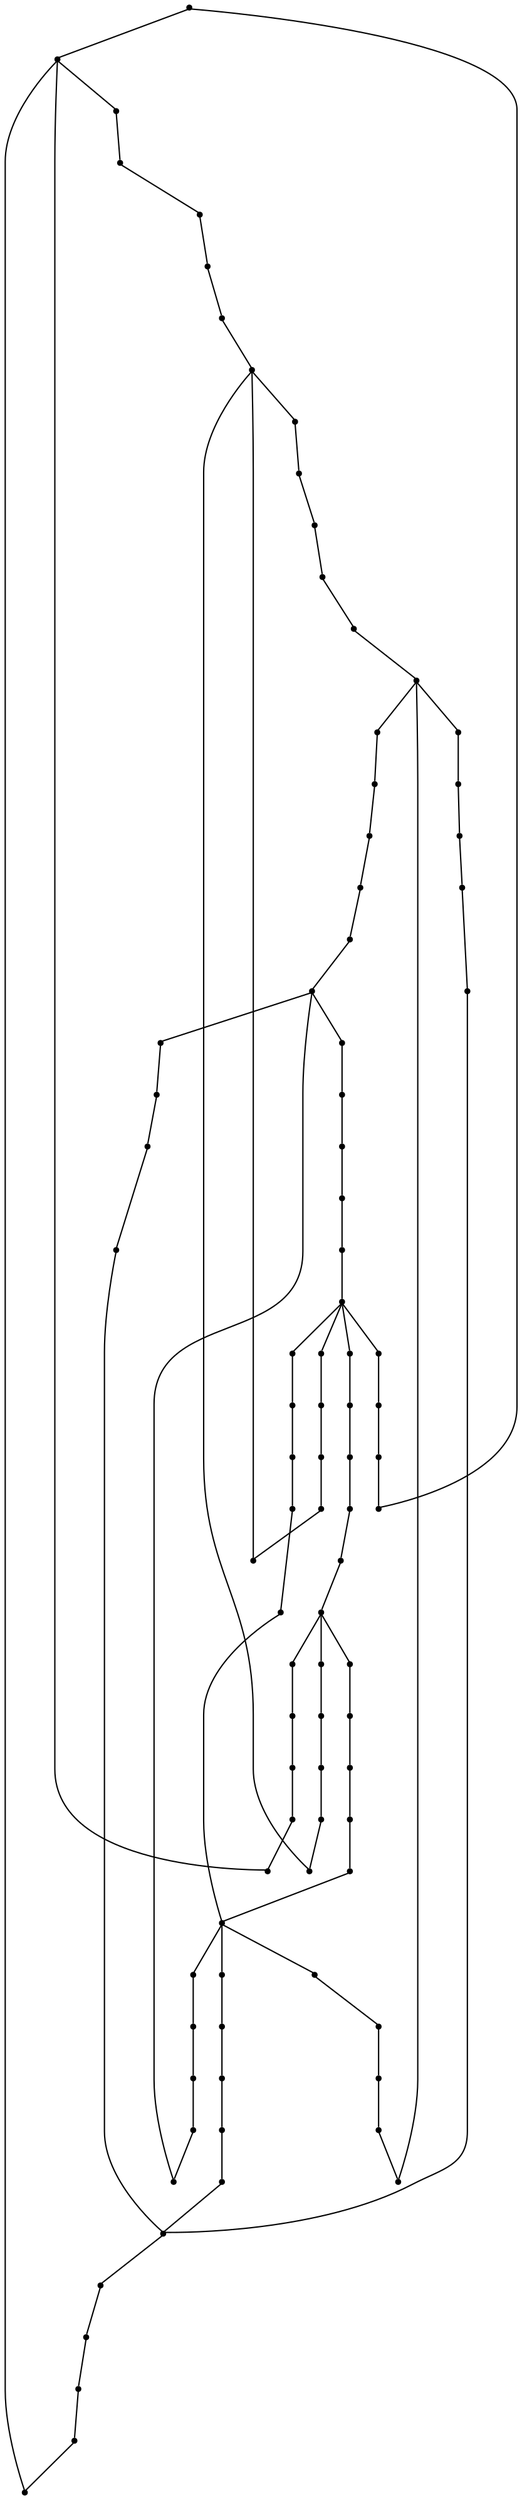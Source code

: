 graph {
  node [shape=point,comment="{\"directed\":false,\"doi\":\"10.1007/978-3-031-49275-4_1\",\"figure\":\"1\"}"]

  v0 [pos="976.5180466777188,1580.6951057074389"]
  v1 [pos="1162.535248004553,1622.159523705086"]
  v2 [pos="922.4760945403839,1560.4837748484038"]
  v3 [pos="905.4900384628314,1699.0124972655476"]
  v4 [pos="908.0321126371405,1618.0880708072627"]
  v5 [pos="893.3839483246692,1788.7964622040201"]
  v6 [pos="883.6407401997433,1901.0505816796951"]
  v7 [pos="896.9511949691039,1588.8296179348195"]
  v8 [pos="889.5875290228512,1551.4491160121179"]
  v9 [pos="883.6407401997433,1343.2684657304771"]
  v10 [pos="876.1520594242966,1579.7657087848788"]
  v11 [pos="813.5212832969237,1591.4049172892032"]
  v12 [pos="740.1261962332319,1601.0896961402846"]
  v13 [pos="604.74632777756,1622.159523705086"]
  v14 [pos="1098.5458099504378,1776.6489341184874"]
  v15 [pos="1080.8471502699538,1819.3634850866824"]
  v16 [pos="1106.276253889972,1757.9752795307536"]
  v17 [pos="1119.3324821653762,1726.453996958925"]
  v18 [pos="1133.413882910906,1692.4489812319794"]
  v19 [pos="1144.2780912514284,1666.2409545478945"]
  v20 [pos="1144.5239240742485,1578.686499386296"]
  v21 [pos="1134.8974006957983,1555.4372055160252"]
  v22 [pos="1119.7492406549684,1518.8693536118185"]
  v23 [pos="1108.1223528325775,1490.8026602578902"]
  v24 [pos="1097.4164796521231,1464.957210287847"]
  v25 [pos="1080.8471502699538,1424.955435148213"]
  v26 [pos="949.1053341618233,1873.9298816219439"]
  v27 [pos="973.4008788537499,1863.8742596638313"]
  v28 [pos="999.1466845881123,1853.2060343975672"]
  v29 [pos="1024.9340771476493,1842.5252187789042"]
  v30 [pos="1044.3371925703168,1834.4865967102003"]
  v31 [pos="1047.1626167338877,1410.999283864242"]
  v32 [pos="1022.5462048862576,1400.8019886478191"]
  v33 [pos="991.4162406485782,1387.9125199976702"]
  v34 [pos="956.9357390939786,1373.6312451186632"]
  v35 [pos="935.0447904172984,1364.5674631439992"]
  v36 [pos="729.9037857925346,1714.427285386314"]
  v37 [pos="686.4343619237416,1819.3634850866824"]
  v38 [pos="764.2092284332119,1631.5942123744194"]
  v39 [pos="791.9553350230974,1564.6093408264883"]
  v40 [pos="812.2460175799922,1515.6397374585058"]
  v41 [pos="848.6643761639355,1427.7059184463333"]
  v42 [pos="1041.4867145701728,1519.948690185678"]
  v43 [pos="1015.9576817517425,1581.6159818864558"]
  v44 [pos="985.8362298187518,1654.3017395656939"]
  v45 [pos="951.6516051717006,1736.851338885691"]
  v46 [pos="923.7013161725871,1804.3404604059742"]
  v47 [pos="733.6668847634788,1838.9247595185602"]
  v48 [pos="760.058558056399,1849.8638681243224"]
  v49 [pos="791.8177932756169,1863.0156993704268"]
  v50 [pos="817.1718307685426,1873.5173250241355"]
  v51 [pos="842.3466761003956,1883.9437900892794"]
  v52 [pos="923.201193267393,1661.715295149124"]
  v53 [pos="897.2595987949387,1635.7781518045367"]
  v54 [pos="867.1881273582586,1605.707048913599"]
  v55 [pos="829.9738961384083,1568.4932737787294"]
  v56 [pos="769.7809727687377,1508.2968913289542"]
  v57 [pos="686.4343619237417,1424.955435148213"]
  v58 [pos="1061.1190026502236,1580.1533390284426"]
  v59 [pos="991.803812054447,1551.4407224438519"]
  v60 [pos="905.4775751329626,1515.6855205581392"]
  v61 [pos="867.8924326726806,1500.1207927860733"]
  v62 [pos="798.8814490671707,1471.5289927144045"]
  v63 [pos="831.9950539949363,1364.6633533026761"]
  v64 [pos="799.4523458812625,1378.140371731455"]
  v65 [pos="774.6692052024285,1388.4085035770331"]
  v66 [pos="751.1112861557978,1398.1681886661258"]
  v67 [pos="730.0162737034423,1406.9028410245355"]
  v68 [pos="623.5409656312763,1667.52453461623"]
  v69 [pos="633.6967989986439,1692.0488878112935"]
  v70 [pos="646.9572096832762,1724.0661539624848"]
  v71 [pos="659.0133193251279,1753.1745400083519"]
  v72 [pos="668.8982024446847,1777.032240402641"]
  v73 [pos="1002.7430547278527,1503.054472070366"]
  v74 [pos="954.5895808345967,1551.2073558109978"]
  v75 [pos="921.5468134041466,1584.245585084016"]
  v76 [pos="833.1743647895615,1672.6126902641088"]
  v77 [pos="984.3776386935973,1779.4076202219585"]
  v78 [pos="919.1422173889005,1752.386943519379"]
  v79 [pos="866.7297184550744,1730.6712563115534"]
  v80 [pos="768.6515788820052,1690.05287184255"]
  v81 [pos="688.8055740196965,1656.9771258628875"]
  v82 [pos="809.787307821285,1417.120992986347"]
  v83 [pos="756.9831042344399,1469.9162830298146"]
  v84 [pos="710.7548968638234,1516.1522538238473"]
  v85 [pos="672.1987592652944,1554.699588910819"]
  v86 [pos="649.803490847852,1577.1029128400842"]
  v87 [pos="670.7610251411447,1462.7985371401278"]
  v88 [pos="660.8386248551462,1486.7396645159715"]
  v89 [pos="652.7248063453114,1506.338392066855"]
  v90 [pos="645.5153423119762,1523.7367329792423"]
  v91 [pos="632.7216070248288,1554.632949065797"]

  v0 -- v1 [id="-1",pos="976.5180466777188,1580.6951057074389 997.2213544770552,1592.2676107791026 1037.1485855379865,1614.8334647120669 1162.535248004553,1622.159523705086"]
  v13 -- v91 [id="-2",pos="604.74632777756,1622.159523705086 632.7216070248288,1554.632949065797 632.7216070248288,1554.632949065797 632.7216070248288,1554.632949065797"]
  v91 -- v90 [id="-3",pos="632.7216070248288,1554.632949065797 645.5153423119762,1523.7367329792423 645.5153423119762,1523.7367329792423 645.5153423119762,1523.7367329792423"]
  v90 -- v89 [id="-4",pos="645.5153423119762,1523.7367329792423 652.7248063453114,1506.338392066855 652.7248063453114,1506.338392066855 652.7248063453114,1506.338392066855"]
  v89 -- v88 [id="-5",pos="652.7248063453114,1506.338392066855 660.8386248551462,1486.7396645159715 660.8386248551462,1486.7396645159715 660.8386248551462,1486.7396645159715"]
  v88 -- v87 [id="-6",pos="660.8386248551462,1486.7396645159715 670.7610251411447,1462.7985371401278 670.7610251411447,1462.7985371401278 670.7610251411447,1462.7985371401278"]
  v87 -- v57 [id="-7",pos="670.7610251411447,1462.7985371401278 686.4343619237417,1424.955435148213 686.4343619237417,1424.955435148213 686.4343619237417,1424.955435148213"]
  v13 -- v86 [id="-8",pos="604.74632777756,1622.159523705086 649.803490847852,1577.1029128400842 649.803490847852,1577.1029128400842 649.803490847852,1577.1029128400842"]
  v86 -- v85 [id="-9",pos="649.803490847852,1577.1029128400842 672.1987592652944,1554.699588910819 672.1987592652944,1554.699588910819 672.1987592652944,1554.699588910819"]
  v85 -- v84 [id="-10",pos="672.1987592652944,1554.699588910819 710.7548968638234,1516.1522538238473 710.7548968638234,1516.1522538238473 710.7548968638234,1516.1522538238473"]
  v84 -- v83 [id="-11",pos="710.7548968638234,1516.1522538238473 756.9831042344399,1469.9162830298146 756.9831042344399,1469.9162830298146 756.9831042344399,1469.9162830298146"]
  v83 -- v82 [id="-12",pos="756.9831042344399,1469.9162830298146 809.787307821285,1417.120992986347 809.787307821285,1417.120992986347 809.787307821285,1417.120992986347"]
  v82 -- v9 [id="-13",pos="809.787307821285,1417.120992986347 883.6407401997433,1343.2684657304771 883.6407401997433,1343.2684657304771 883.6407401997433,1343.2684657304771"]
  v13 -- v81 [id="-14",pos="604.74632777756,1622.159523705086 688.8055740196965,1656.9771258628875 688.8055740196965,1656.9771258628875 688.8055740196965,1656.9771258628875"]
  v81 -- v80 [id="-15",pos="688.8055740196965,1656.9771258628875 768.6515788820052,1690.05287184255 768.6515788820052,1690.05287184255 768.6515788820052,1690.05287184255"]
  v80 -- v79 [id="-16",pos="768.6515788820052,1690.05287184255 866.7297184550744,1730.6712563115534 866.7297184550744,1730.6712563115534 866.7297184550744,1730.6712563115534"]
  v79 -- v78 [id="-17",pos="866.7297184550744,1730.6712563115534 919.1422173889005,1752.386943519379 919.1422173889005,1752.386943519379 919.1422173889005,1752.386943519379"]
  v78 -- v77 [id="-18",pos="919.1422173889005,1752.386943519379 984.3776386935973,1779.4076202219585 984.3776386935973,1779.4076202219585 984.3776386935973,1779.4076202219585"]
  v77 -- v15 [id="-19",pos="984.3776386935973,1779.4076202219585 1080.8471502699538,1819.3634850866824 1080.8471502699538,1819.3634850866824 1080.8471502699538,1819.3634850866824"]
  v37 -- v76 [id="-20",pos="686.4343619237416,1819.3634850866824 833.1743647895615,1672.6126902641088 833.1743647895615,1672.6126902641088 833.1743647895615,1672.6126902641088"]
  v76 -- v75 [id="-21",pos="833.1743647895615,1672.6126902641088 921.5468134041466,1584.245585084016 921.5468134041466,1584.245585084016 921.5468134041466,1584.245585084016"]
  v75 -- v74 [id="-22",pos="921.5468134041466,1584.245585084016 954.5895808345967,1551.2073558109978 954.5895808345967,1551.2073558109978 954.5895808345967,1551.2073558109978"]
  v74 -- v73 [id="-23",pos="954.5895808345967,1551.2073558109978 1002.7430547278527,1503.054472070366 1002.7430547278527,1503.054472070366 1002.7430547278527,1503.054472070366"]
  v73 -- v25 [id="-24",pos="1002.7430547278527,1503.054472070366 1080.8471502699538,1424.955435148213 1080.8471502699538,1424.955435148213 1080.8471502699538,1424.955435148213"]
  v37 -- v72 [id="-25",pos="686.4343619237416,1819.3634850866824 668.8982024446847,1777.032240402641 668.8982024446847,1777.032240402641 668.8982024446847,1777.032240402641"]
  v72 -- v71 [id="-26",pos="668.8982024446847,1777.032240402641 659.0133193251279,1753.1745400083519 659.0133193251279,1753.1745400083519 659.0133193251279,1753.1745400083519"]
  v71 -- v70 [id="-27",pos="659.0133193251279,1753.1745400083519 646.9572096832762,1724.0661539624848 646.9572096832762,1724.0661539624848 646.9572096832762,1724.0661539624848"]
  v70 -- v69 [id="-28",pos="646.9572096832762,1724.0661539624848 633.6967989986439,1692.0488878112935 633.6967989986439,1692.0488878112935 633.6967989986439,1692.0488878112935"]
  v69 -- v68 [id="-29",pos="633.6967989986439,1692.0488878112935 623.5409656312763,1667.52453461623 623.5409656312763,1667.52453461623 623.5409656312763,1667.52453461623"]
  v68 -- v13 [id="-30",pos="623.5409656312763,1667.52453461623 604.74632777756,1622.159523705086 604.74632777756,1622.159523705086 604.74632777756,1622.159523705086"]
  v57 -- v67 [id="-31",pos="686.4343619237417,1424.955435148213 730.0162737034423,1406.9028410245355 730.0162737034423,1406.9028410245355 730.0162737034423,1406.9028410245355"]
  v67 -- v66 [id="-32",pos="730.0162737034423,1406.9028410245355 751.1112861557978,1398.1681886661258 751.1112861557978,1398.1681886661258 751.1112861557978,1398.1681886661258"]
  v66 -- v65 [id="-33",pos="751.1112861557978,1398.1681886661258 774.6692052024285,1388.4085035770331 774.6692052024285,1388.4085035770331 774.6692052024285,1388.4085035770331"]
  v65 -- v64 [id="-34",pos="774.6692052024285,1388.4085035770331 799.4523458812625,1378.140371731455 799.4523458812625,1378.140371731455 799.4523458812625,1378.140371731455"]
  v64 -- v63 [id="-35",pos="799.4523458812625,1378.140371731455 831.9950539949363,1364.6633533026761 831.9950539949363,1364.6633533026761 831.9950539949363,1364.6633533026761"]
  v63 -- v9 [id="-36",pos="831.9950539949363,1364.6633533026761 883.6407401997433,1343.2684657304771 883.6407401997433,1343.2684657304771 883.6407401997433,1343.2684657304771"]
  v57 -- v62 [id="-37",pos="686.4343619237417,1424.955435148213 798.8814490671707,1471.5289927144045 798.8814490671707,1471.5289927144045 798.8814490671707,1471.5289927144045"]
  v62 -- v61 [id="-38",pos="798.8814490671707,1471.5289927144045 867.8924326726806,1500.1207927860733 867.8924326726806,1500.1207927860733 867.8924326726806,1500.1207927860733"]
  v61 -- v60 [id="-39",pos="867.8924326726806,1500.1207927860733 905.4775751329626,1515.6855205581392 905.4775751329626,1515.6855205581392 905.4775751329626,1515.6855205581392"]
  v60 -- v59 [id="-40",pos="905.4775751329626,1515.6855205581392 991.803812054447,1551.4407224438519 991.803812054447,1551.4407224438519 991.803812054447,1551.4407224438519"]
  v59 -- v58 [id="-41",pos="991.803812054447,1551.4407224438519 1061.1190026502236,1580.1533390284426 1061.1190026502236,1580.1533390284426 1061.1190026502236,1580.1533390284426"]
  v58 -- v1 [id="-42",pos="1061.1190026502236,1580.1533390284426 1162.535248004553,1622.159523705086 1162.535248004553,1622.159523705086 1162.535248004553,1622.159523705086"]
  v57 -- v56 [id="-43",pos="686.4343619237417,1424.955435148213 769.7809727687377,1508.2968913289542 769.7809727687377,1508.2968913289542 769.7809727687377,1508.2968913289542"]
  v56 -- v55 [id="-44",pos="769.7809727687377,1508.2968913289542 829.9738961384083,1568.4932737787294 829.9738961384083,1568.4932737787294 829.9738961384083,1568.4932737787294"]
  v55 -- v54 [id="-45",pos="829.9738961384083,1568.4932737787294 867.1881273582586,1605.707048913599 867.1881273582586,1605.707048913599 867.1881273582586,1605.707048913599"]
  v54 -- v53 [id="-46",pos="867.1881273582586,1605.707048913599 897.2595987949387,1635.7781518045367 897.2595987949387,1635.7781518045367 897.2595987949387,1635.7781518045367"]
  v53 -- v52 [id="-47",pos="897.2595987949387,1635.7781518045367 923.201193267393,1661.715295149124 923.201193267393,1661.715295149124 923.201193267393,1661.715295149124"]
  v52 -- v15 [id="-48",pos="923.201193267393,1661.715295149124 1080.8471502699538,1819.3634850866824 1080.8471502699538,1819.3634850866824 1080.8471502699538,1819.3634850866824"]
  v6 -- v51 [id="-49",pos="883.6407401997433,1901.0505816796951 842.3466761003956,1883.9437900892794 842.3466761003956,1883.9437900892794 842.3466761003956,1883.9437900892794"]
  v51 -- v50 [id="-50",pos="842.3466761003956,1883.9437900892794 817.1718307685426,1873.5173250241355 817.1718307685426,1873.5173250241355 817.1718307685426,1873.5173250241355"]
  v50 -- v49 [id="-51",pos="817.1718307685426,1873.5173250241355 791.8177932756169,1863.0156993704268 791.8177932756169,1863.0156993704268 791.8177932756169,1863.0156993704268"]
  v49 -- v48 [id="-52",pos="791.8177932756169,1863.0156993704268 760.058558056399,1849.8638681243224 760.058558056399,1849.8638681243224 760.058558056399,1849.8638681243224"]
  v48 -- v47 [id="-53",pos="760.058558056399,1849.8638681243224 733.6668847634788,1838.9247595185602 733.6668847634788,1838.9247595185602 733.6668847634788,1838.9247595185602"]
  v47 -- v37 [id="-54",pos="733.6668847634788,1838.9247595185602 686.4343619237416,1819.3634850866824 686.4343619237416,1819.3634850866824 686.4343619237416,1819.3634850866824"]
  v6 -- v46 [id="-55",pos="883.6407401997433,1901.0505816796951 923.7013161725871,1804.3404604059742 923.7013161725871,1804.3404604059742 923.7013161725871,1804.3404604059742"]
  v46 -- v45 [id="-56",pos="923.7013161725871,1804.3404604059742 951.6516051717006,1736.851338885691 951.6516051717006,1736.851338885691 951.6516051717006,1736.851338885691"]
  v45 -- v44 [id="-57",pos="951.6516051717006,1736.851338885691 985.8362298187518,1654.3017395656939 985.8362298187518,1654.3017395656939 985.8362298187518,1654.3017395656939"]
  v44 -- v43 [id="-58",pos="985.8362298187518,1654.3017395656939 1015.9576817517425,1581.6159818864558 1015.9576817517425,1581.6159818864558 1015.9576817517425,1581.6159818864558"]
  v43 -- v42 [id="-59",pos="1015.9576817517425,1581.6159818864558 1041.4867145701728,1519.948690185678 1041.4867145701728,1519.948690185678 1041.4867145701728,1519.948690185678"]
  v42 -- v25 [id="-60",pos="1041.4867145701728,1519.948690185678 1080.8471502699538,1424.955435148213 1080.8471502699538,1424.955435148213 1080.8471502699538,1424.955435148213"]
  v9 -- v41 [id="-61",pos="883.6407401997433,1343.2684657304771 848.6643761639355,1427.7059184463333 848.6643761639355,1427.7059184463333 848.6643761639355,1427.7059184463333"]
  v41 -- v40 [id="-62",pos="848.6643761639355,1427.7059184463333 812.2460175799922,1515.6397374585058 812.2460175799922,1515.6397374585058 812.2460175799922,1515.6397374585058"]
  v40 -- v39 [id="-63",pos="812.2460175799922,1515.6397374585058 791.9553350230974,1564.6093408264883 791.9553350230974,1564.6093408264883 791.9553350230974,1564.6093408264883"]
  v39 -- v38 [id="-64",pos="791.9553350230974,1564.6093408264883 764.2092284332119,1631.5942123744194 764.2092284332119,1631.5942123744194 764.2092284332119,1631.5942123744194"]
  v38 -- v36 [id="-65",pos="764.2092284332119,1631.5942123744194 729.9037857925346,1714.427285386314 729.9037857925346,1714.427285386314 729.9037857925346,1714.427285386314"]
  v36 -- v37 [id="-66",pos="729.9037857925346,1714.427285386314 686.4343619237416,1819.3634850866824 686.4343619237416,1819.3634850866824 686.4343619237416,1819.3634850866824"]
  v9 -- v35 [id="-67",pos="883.6407401997433,1343.2684657304771 935.0447904172984,1364.5674631439992 935.0447904172984,1364.5674631439992 935.0447904172984,1364.5674631439992"]
  v35 -- v34 [id="-68",pos="935.0447904172984,1364.5674631439992 956.9357390939786,1373.6312451186632 956.9357390939786,1373.6312451186632 956.9357390939786,1373.6312451186632"]
  v34 -- v33 [id="-69",pos="956.9357390939786,1373.6312451186632 991.4162406485782,1387.9125199976702 991.4162406485782,1387.9125199976702 991.4162406485782,1387.9125199976702"]
  v33 -- v32 [id="-70",pos="991.4162406485782,1387.9125199976702 1022.5462048862576,1400.8019886478191 1022.5462048862576,1400.8019886478191 1022.5462048862576,1400.8019886478191"]
  v32 -- v31 [id="-71",pos="1022.5462048862576,1400.8019886478191 1047.1626167338877,1410.999283864242 1047.1626167338877,1410.999283864242 1047.1626167338877,1410.999283864242"]
  v31 -- v25 [id="-72",pos="1047.1626167338877,1410.999283864242 1080.8471502699538,1424.955435148213 1080.8471502699538,1424.955435148213 1080.8471502699538,1424.955435148213"]
  v15 -- v30 [id="-73",pos="1080.8471502699538,1819.3634850866824 1044.3371925703168,1834.4865967102003 1044.3371925703168,1834.4865967102003 1044.3371925703168,1834.4865967102003"]
  v30 -- v29 [id="-74",pos="1044.3371925703168,1834.4865967102003 1024.9340771476493,1842.5252187789042 1024.9340771476493,1842.5252187789042 1024.9340771476493,1842.5252187789042"]
  v29 -- v28 [id="-75",pos="1024.9340771476493,1842.5252187789042 999.1466845881123,1853.2060343975672 999.1466845881123,1853.2060343975672 999.1466845881123,1853.2060343975672"]
  v28 -- v27 [id="-76",pos="999.1466845881123,1853.2060343975672 973.4008788537499,1863.8742596638313 973.4008788537499,1863.8742596638313 973.4008788537499,1863.8742596638313"]
  v27 -- v26 [id="-77",pos="973.4008788537499,1863.8742596638313 949.1053341618233,1873.9298816219439 949.1053341618233,1873.9298816219439 949.1053341618233,1873.9298816219439"]
  v26 -- v6 [id="-78",pos="949.1053341618233,1873.9298816219439 883.6407401997433,1901.0505816796951 883.6407401997433,1901.0505816796951 883.6407401997433,1901.0505816796951"]
  v25 -- v24 [id="-79",pos="1080.8471502699538,1424.955435148213 1097.4164796521231,1464.957210287847 1097.4164796521231,1464.957210287847 1097.4164796521231,1464.957210287847"]
  v24 -- v23 [id="-80",pos="1097.4164796521231,1464.957210287847 1108.1223528325775,1490.8026602578902 1108.1223528325775,1490.8026602578902 1108.1223528325775,1490.8026602578902"]
  v23 -- v22 [id="-81",pos="1108.1223528325775,1490.8026602578902 1119.7492406549684,1518.8693536118185 1119.7492406549684,1518.8693536118185 1119.7492406549684,1518.8693536118185"]
  v22 -- v21 [id="-82",pos="1119.7492406549684,1518.8693536118185 1134.8974006957983,1555.4372055160252 1134.8974006957983,1555.4372055160252 1134.8974006957983,1555.4372055160252"]
  v21 -- v20 [id="-83",pos="1134.8974006957983,1555.4372055160252 1144.5239240742485,1578.686499386296 1144.5239240742485,1578.686499386296 1144.5239240742485,1578.686499386296"]
  v20 -- v1 [id="-84",pos="1144.5239240742485,1578.686499386296 1162.535248004553,1622.159523705086 1162.535248004553,1622.159523705086 1162.535248004553,1622.159523705086"]
  v1 -- v19 [id="-85",pos="1162.535248004553,1622.159523705086 1144.2780912514284,1666.2409545478945 1144.2780912514284,1666.2409545478945 1144.2780912514284,1666.2409545478945"]
  v19 -- v18 [id="-86",pos="1144.2780912514284,1666.2409545478945 1133.413882910906,1692.4489812319794 1133.413882910906,1692.4489812319794 1133.413882910906,1692.4489812319794"]
  v18 -- v17 [id="-87",pos="1133.413882910906,1692.4489812319794 1119.3324821653762,1726.453996958925 1119.3324821653762,1726.453996958925 1119.3324821653762,1726.453996958925"]
  v17 -- v16 [id="-88",pos="1119.3324821653762,1726.453996958925 1106.276253889972,1757.9752795307536 1106.276253889972,1757.9752795307536 1106.276253889972,1757.9752795307536"]
  v16 -- v14 [id="-89",pos="1106.276253889972,1757.9752795307536 1098.5458099504378,1776.6489341184874 1098.5458099504378,1776.6489341184874 1098.5458099504378,1776.6489341184874"]
  v14 -- v15 [id="-90",pos="1098.5458099504378,1776.6489341184874 1080.8471502699538,1819.3634850866824 1080.8471502699538,1819.3634850866824 1080.8471502699538,1819.3634850866824"]
  v13 -- v12 [id="-91",pos="604.74632777756,1622.159523705086 663.5825162619267,1610.9856340562756 707.1362333931918,1604.0212597190675 740.1261962332319,1601.0896961402846"]
  v12 -- v11 [id="-92",pos="740.1261962332319,1601.0896961402846 773.9664989786609,1594.8711463455888 796.7325485260251,1592.803822563053 813.5212832969237,1591.4049172892032"]
  v11 -- v10 [id="-93",pos="813.5212832969237,1591.4049172892032 829.8115284352816,1590.0475689916072 840.5139193861044,1589.3150292155424 850.2646422837208,1587.4919247862224 859.7485967022528,1585.7176047307885 868.3329161234799,1582.9118641116006 876.1520594242966,1579.7657087848788"]
  v10 -- v2 [id="-94",pos="876.1520594242966,1579.7657087848788 892.8316235485087,1573.0536381813567 906.0581809151188,1564.7866290075021 917.1960938652561,1561.6214212866576 919.0056261729087,1561.1073144519107 920.7601093878195,1560.7278529566875 922.4760945403839,1560.4837748484038"]
  v9 -- v8 [id="-95",pos="883.6407401997433,1343.2684657304771 895.5009339266678,1429.822814515637 891.1586080589134,1477.2548687875947 889.6458396018802,1509.0678914443101 888.7580927278564,1527.7352378121457 888.844860575266,1541.021904473804 889.5875290228512,1551.4491160121179"]
  v8 -- v7 [id="-96",pos="889.5875290228512,1551.4491160121179 890.109332122043,1558.8279544743432 890.9564962208642,1564.7783451372625 892.0170516978351,1570.2102036026238 893.3565066937213,1577.0593073079426 895.0340943539136,1583.083995183495 896.9511949691039,1588.8296179348195"]
  v7 -- v4 [id="-97",pos="896.9511949691039,1588.8296179348195 898.7101649679998,1594.1183505753825 900.6720229024368,1599.170679675652 902.7563087975808,1604.4152660399122 904.5162304345292,1608.839416080035 906.3625886599154,1613.4010653878845 908.0321126371405,1618.0880708072627"]
  v5 -- v6 [id="-98",pos="893.3839483246692,1788.7964622040201 891.5878826478634,1813.8621952664662 889.6532628866116,1846.6679813775074 883.6407401997433,1901.0505816796951"]
  v4 -- v3 [id="-99",pos="908.0321126371405,1618.0880708072627 910.4782150621133,1625.0016621981636 912.5325013592263,1632.189108331582 913.3246402305547,1639.6162380695062 914.654019690947,1652.0805597694473 912.4286794251913,1665.2200550137059 908.4196840430092,1684.8144586051797 907.5175686224466,1689.2246194214374 906.5251405692948,1693.9618516273547 905.4900384628314,1699.0124972655476"]
  v3 -- v5 [id="-100",pos="905.4900384628314,1699.0124972655476 901.9419740942888,1716.3348471398403 897.9288590121112,1737.1985512938363 895.5551112585464,1760.3672557236885 894.6541531151659,1769.1622306657048 893.9893659287854,1778.2892614137272 893.3839483246692,1788.7964622040201"]
  v2 -- v0 [id="-101",pos="922.4760945403839,1560.4837748484038 936.3599093650411,1558.477515662449 948.2924319163366,1564.9373911280513 976.5180466777188,1580.6951057074389"]
}